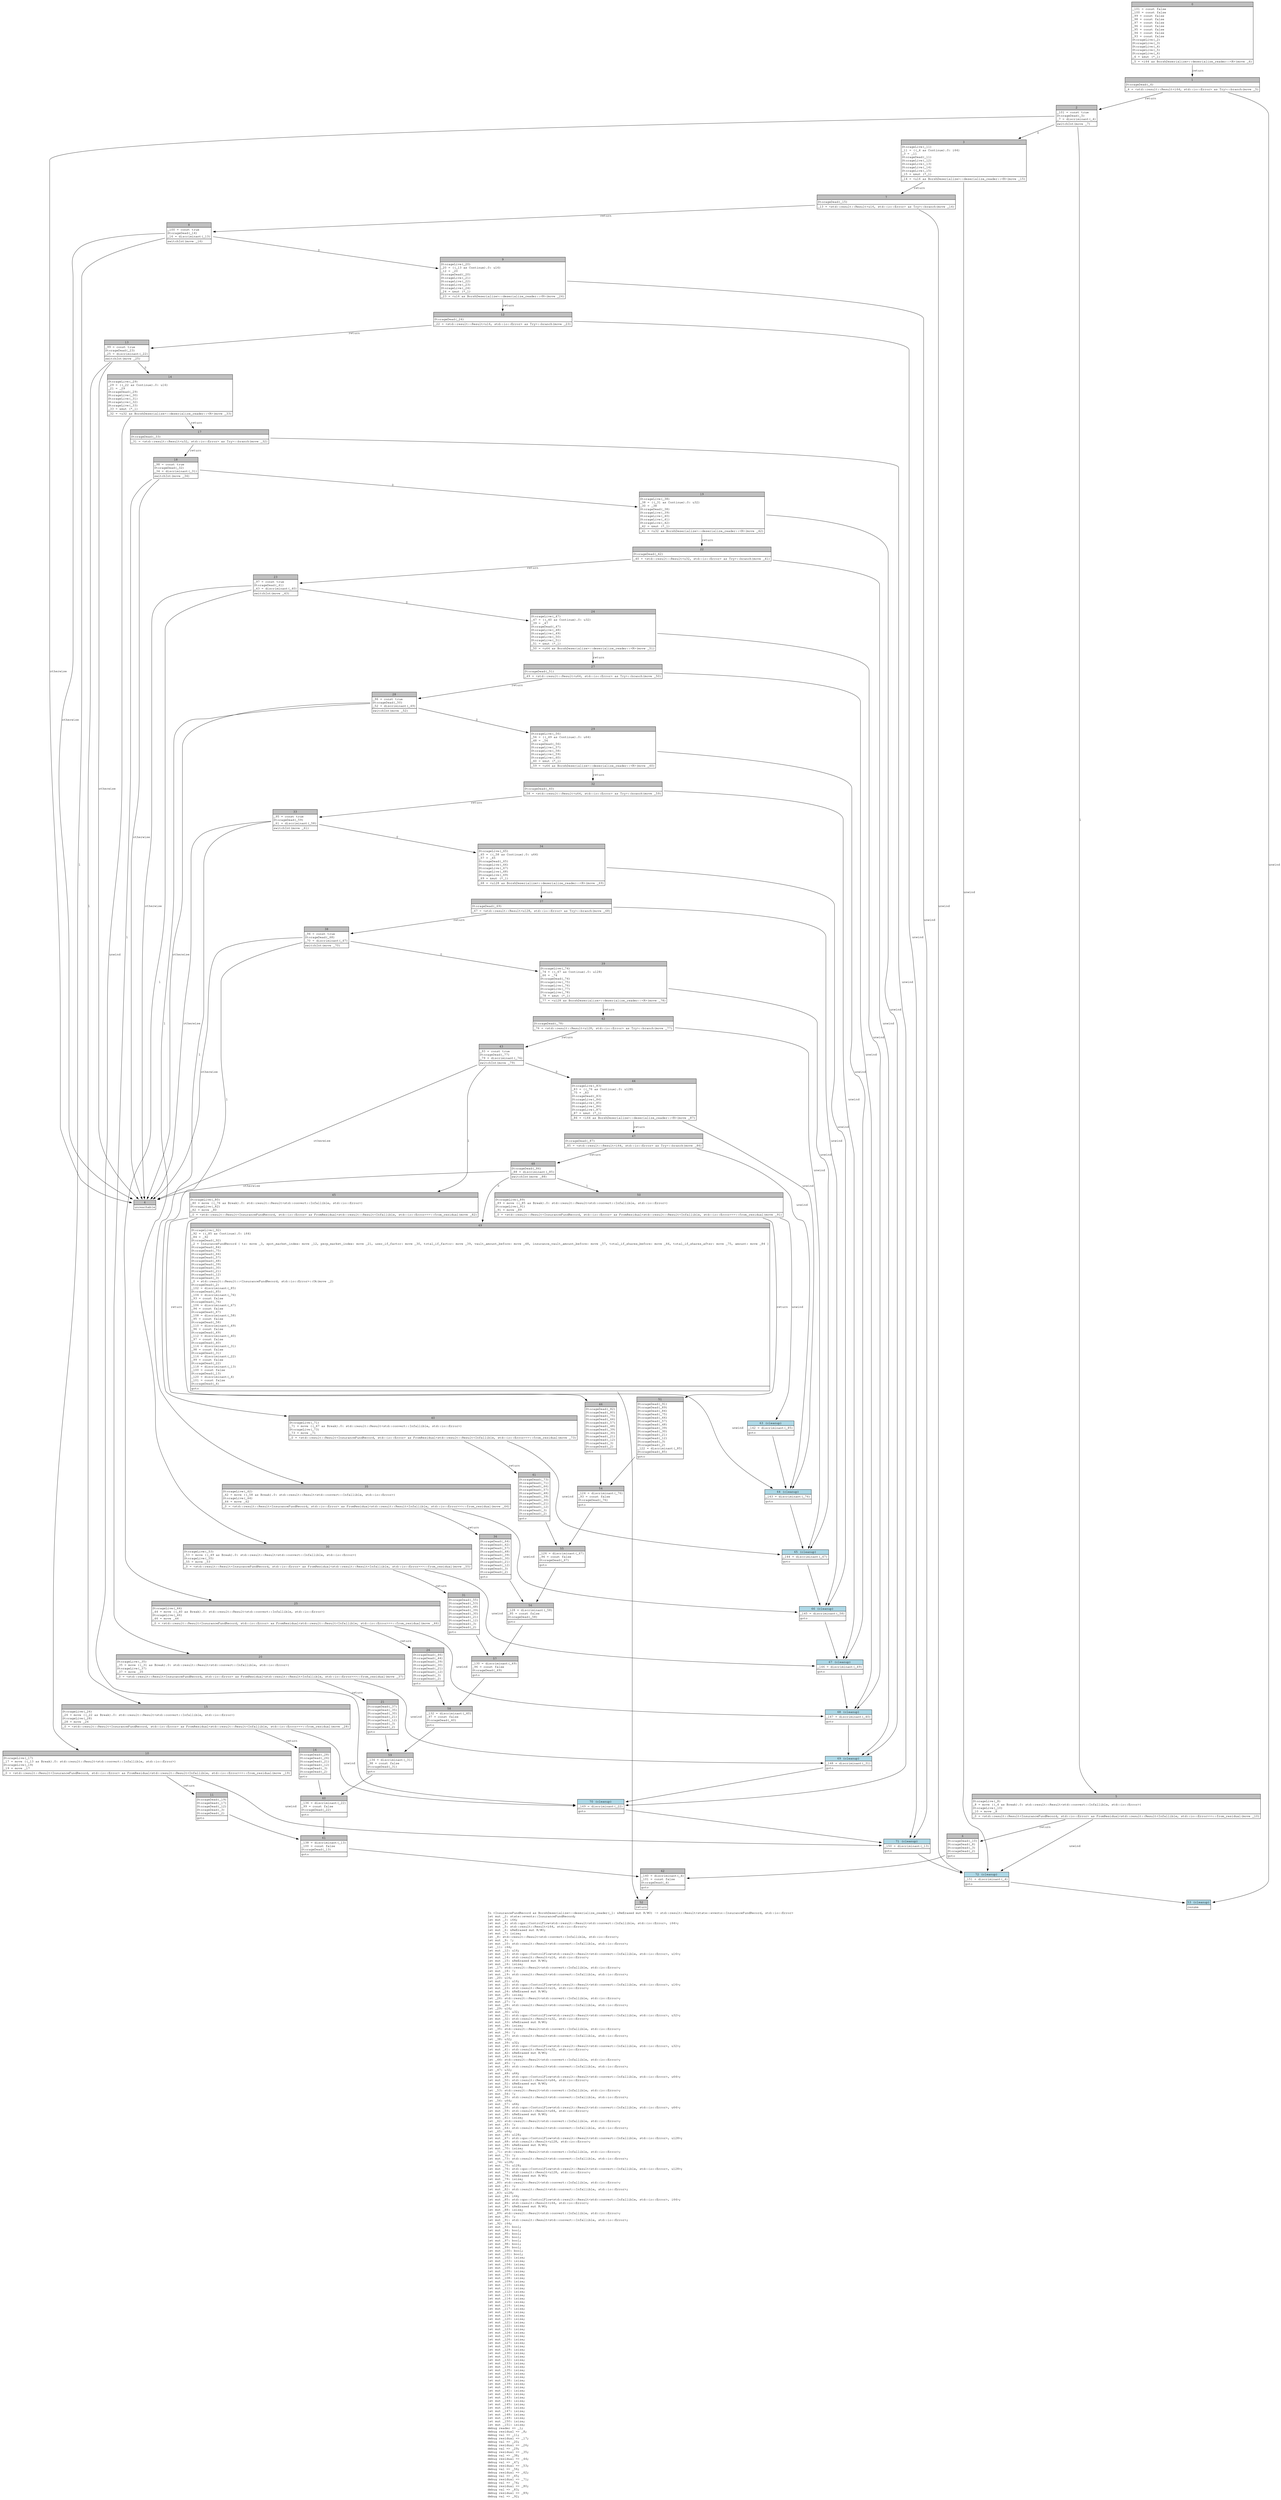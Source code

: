 digraph Mir_0_15913 {
    graph [fontname="Courier, monospace"];
    node [fontname="Courier, monospace"];
    edge [fontname="Courier, monospace"];
    label=<fn &lt;InsuranceFundRecord as BorshDeserialize&gt;::deserialize_reader(_1: &amp;ReErased mut R/#0) -&gt; std::result::Result&lt;state::events::InsuranceFundRecord, std::io::Error&gt;<br align="left"/>let mut _2: state::events::InsuranceFundRecord;<br align="left"/>let mut _3: i64;<br align="left"/>let mut _4: std::ops::ControlFlow&lt;std::result::Result&lt;std::convert::Infallible, std::io::Error&gt;, i64&gt;;<br align="left"/>let mut _5: std::result::Result&lt;i64, std::io::Error&gt;;<br align="left"/>let mut _6: &amp;ReErased mut R/#0;<br align="left"/>let mut _7: isize;<br align="left"/>let _8: std::result::Result&lt;std::convert::Infallible, std::io::Error&gt;;<br align="left"/>let mut _9: !;<br align="left"/>let mut _10: std::result::Result&lt;std::convert::Infallible, std::io::Error&gt;;<br align="left"/>let _11: i64;<br align="left"/>let mut _12: u16;<br align="left"/>let mut _13: std::ops::ControlFlow&lt;std::result::Result&lt;std::convert::Infallible, std::io::Error&gt;, u16&gt;;<br align="left"/>let mut _14: std::result::Result&lt;u16, std::io::Error&gt;;<br align="left"/>let mut _15: &amp;ReErased mut R/#0;<br align="left"/>let mut _16: isize;<br align="left"/>let _17: std::result::Result&lt;std::convert::Infallible, std::io::Error&gt;;<br align="left"/>let mut _18: !;<br align="left"/>let mut _19: std::result::Result&lt;std::convert::Infallible, std::io::Error&gt;;<br align="left"/>let _20: u16;<br align="left"/>let mut _21: u16;<br align="left"/>let mut _22: std::ops::ControlFlow&lt;std::result::Result&lt;std::convert::Infallible, std::io::Error&gt;, u16&gt;;<br align="left"/>let mut _23: std::result::Result&lt;u16, std::io::Error&gt;;<br align="left"/>let mut _24: &amp;ReErased mut R/#0;<br align="left"/>let mut _25: isize;<br align="left"/>let _26: std::result::Result&lt;std::convert::Infallible, std::io::Error&gt;;<br align="left"/>let mut _27: !;<br align="left"/>let mut _28: std::result::Result&lt;std::convert::Infallible, std::io::Error&gt;;<br align="left"/>let _29: u16;<br align="left"/>let mut _30: u32;<br align="left"/>let mut _31: std::ops::ControlFlow&lt;std::result::Result&lt;std::convert::Infallible, std::io::Error&gt;, u32&gt;;<br align="left"/>let mut _32: std::result::Result&lt;u32, std::io::Error&gt;;<br align="left"/>let mut _33: &amp;ReErased mut R/#0;<br align="left"/>let mut _34: isize;<br align="left"/>let _35: std::result::Result&lt;std::convert::Infallible, std::io::Error&gt;;<br align="left"/>let mut _36: !;<br align="left"/>let mut _37: std::result::Result&lt;std::convert::Infallible, std::io::Error&gt;;<br align="left"/>let _38: u32;<br align="left"/>let mut _39: u32;<br align="left"/>let mut _40: std::ops::ControlFlow&lt;std::result::Result&lt;std::convert::Infallible, std::io::Error&gt;, u32&gt;;<br align="left"/>let mut _41: std::result::Result&lt;u32, std::io::Error&gt;;<br align="left"/>let mut _42: &amp;ReErased mut R/#0;<br align="left"/>let mut _43: isize;<br align="left"/>let _44: std::result::Result&lt;std::convert::Infallible, std::io::Error&gt;;<br align="left"/>let mut _45: !;<br align="left"/>let mut _46: std::result::Result&lt;std::convert::Infallible, std::io::Error&gt;;<br align="left"/>let _47: u32;<br align="left"/>let mut _48: u64;<br align="left"/>let mut _49: std::ops::ControlFlow&lt;std::result::Result&lt;std::convert::Infallible, std::io::Error&gt;, u64&gt;;<br align="left"/>let mut _50: std::result::Result&lt;u64, std::io::Error&gt;;<br align="left"/>let mut _51: &amp;ReErased mut R/#0;<br align="left"/>let mut _52: isize;<br align="left"/>let _53: std::result::Result&lt;std::convert::Infallible, std::io::Error&gt;;<br align="left"/>let mut _54: !;<br align="left"/>let mut _55: std::result::Result&lt;std::convert::Infallible, std::io::Error&gt;;<br align="left"/>let _56: u64;<br align="left"/>let mut _57: u64;<br align="left"/>let mut _58: std::ops::ControlFlow&lt;std::result::Result&lt;std::convert::Infallible, std::io::Error&gt;, u64&gt;;<br align="left"/>let mut _59: std::result::Result&lt;u64, std::io::Error&gt;;<br align="left"/>let mut _60: &amp;ReErased mut R/#0;<br align="left"/>let mut _61: isize;<br align="left"/>let _62: std::result::Result&lt;std::convert::Infallible, std::io::Error&gt;;<br align="left"/>let mut _63: !;<br align="left"/>let mut _64: std::result::Result&lt;std::convert::Infallible, std::io::Error&gt;;<br align="left"/>let _65: u64;<br align="left"/>let mut _66: u128;<br align="left"/>let mut _67: std::ops::ControlFlow&lt;std::result::Result&lt;std::convert::Infallible, std::io::Error&gt;, u128&gt;;<br align="left"/>let mut _68: std::result::Result&lt;u128, std::io::Error&gt;;<br align="left"/>let mut _69: &amp;ReErased mut R/#0;<br align="left"/>let mut _70: isize;<br align="left"/>let _71: std::result::Result&lt;std::convert::Infallible, std::io::Error&gt;;<br align="left"/>let mut _72: !;<br align="left"/>let mut _73: std::result::Result&lt;std::convert::Infallible, std::io::Error&gt;;<br align="left"/>let _74: u128;<br align="left"/>let mut _75: u128;<br align="left"/>let mut _76: std::ops::ControlFlow&lt;std::result::Result&lt;std::convert::Infallible, std::io::Error&gt;, u128&gt;;<br align="left"/>let mut _77: std::result::Result&lt;u128, std::io::Error&gt;;<br align="left"/>let mut _78: &amp;ReErased mut R/#0;<br align="left"/>let mut _79: isize;<br align="left"/>let _80: std::result::Result&lt;std::convert::Infallible, std::io::Error&gt;;<br align="left"/>let mut _81: !;<br align="left"/>let mut _82: std::result::Result&lt;std::convert::Infallible, std::io::Error&gt;;<br align="left"/>let _83: u128;<br align="left"/>let mut _84: i64;<br align="left"/>let mut _85: std::ops::ControlFlow&lt;std::result::Result&lt;std::convert::Infallible, std::io::Error&gt;, i64&gt;;<br align="left"/>let mut _86: std::result::Result&lt;i64, std::io::Error&gt;;<br align="left"/>let mut _87: &amp;ReErased mut R/#0;<br align="left"/>let mut _88: isize;<br align="left"/>let _89: std::result::Result&lt;std::convert::Infallible, std::io::Error&gt;;<br align="left"/>let mut _90: !;<br align="left"/>let mut _91: std::result::Result&lt;std::convert::Infallible, std::io::Error&gt;;<br align="left"/>let _92: i64;<br align="left"/>let mut _93: bool;<br align="left"/>let mut _94: bool;<br align="left"/>let mut _95: bool;<br align="left"/>let mut _96: bool;<br align="left"/>let mut _97: bool;<br align="left"/>let mut _98: bool;<br align="left"/>let mut _99: bool;<br align="left"/>let mut _100: bool;<br align="left"/>let mut _101: bool;<br align="left"/>let mut _102: isize;<br align="left"/>let mut _103: isize;<br align="left"/>let mut _104: isize;<br align="left"/>let mut _105: isize;<br align="left"/>let mut _106: isize;<br align="left"/>let mut _107: isize;<br align="left"/>let mut _108: isize;<br align="left"/>let mut _109: isize;<br align="left"/>let mut _110: isize;<br align="left"/>let mut _111: isize;<br align="left"/>let mut _112: isize;<br align="left"/>let mut _113: isize;<br align="left"/>let mut _114: isize;<br align="left"/>let mut _115: isize;<br align="left"/>let mut _116: isize;<br align="left"/>let mut _117: isize;<br align="left"/>let mut _118: isize;<br align="left"/>let mut _119: isize;<br align="left"/>let mut _120: isize;<br align="left"/>let mut _121: isize;<br align="left"/>let mut _122: isize;<br align="left"/>let mut _123: isize;<br align="left"/>let mut _124: isize;<br align="left"/>let mut _125: isize;<br align="left"/>let mut _126: isize;<br align="left"/>let mut _127: isize;<br align="left"/>let mut _128: isize;<br align="left"/>let mut _129: isize;<br align="left"/>let mut _130: isize;<br align="left"/>let mut _131: isize;<br align="left"/>let mut _132: isize;<br align="left"/>let mut _133: isize;<br align="left"/>let mut _134: isize;<br align="left"/>let mut _135: isize;<br align="left"/>let mut _136: isize;<br align="left"/>let mut _137: isize;<br align="left"/>let mut _138: isize;<br align="left"/>let mut _139: isize;<br align="left"/>let mut _140: isize;<br align="left"/>let mut _141: isize;<br align="left"/>let mut _142: isize;<br align="left"/>let mut _143: isize;<br align="left"/>let mut _144: isize;<br align="left"/>let mut _145: isize;<br align="left"/>let mut _146: isize;<br align="left"/>let mut _147: isize;<br align="left"/>let mut _148: isize;<br align="left"/>let mut _149: isize;<br align="left"/>let mut _150: isize;<br align="left"/>let mut _151: isize;<br align="left"/>debug reader =&gt; _1;<br align="left"/>debug residual =&gt; _8;<br align="left"/>debug val =&gt; _11;<br align="left"/>debug residual =&gt; _17;<br align="left"/>debug val =&gt; _20;<br align="left"/>debug residual =&gt; _26;<br align="left"/>debug val =&gt; _29;<br align="left"/>debug residual =&gt; _35;<br align="left"/>debug val =&gt; _38;<br align="left"/>debug residual =&gt; _44;<br align="left"/>debug val =&gt; _47;<br align="left"/>debug residual =&gt; _53;<br align="left"/>debug val =&gt; _56;<br align="left"/>debug residual =&gt; _62;<br align="left"/>debug val =&gt; _65;<br align="left"/>debug residual =&gt; _71;<br align="left"/>debug val =&gt; _74;<br align="left"/>debug residual =&gt; _80;<br align="left"/>debug val =&gt; _83;<br align="left"/>debug residual =&gt; _89;<br align="left"/>debug val =&gt; _92;<br align="left"/>>;
    bb0__0_15913 [shape="none", label=<<table border="0" cellborder="1" cellspacing="0"><tr><td bgcolor="gray" align="center" colspan="1">0</td></tr><tr><td align="left" balign="left">_101 = const false<br/>_100 = const false<br/>_99 = const false<br/>_98 = const false<br/>_97 = const false<br/>_96 = const false<br/>_95 = const false<br/>_94 = const false<br/>_93 = const false<br/>StorageLive(_2)<br/>StorageLive(_3)<br/>StorageLive(_4)<br/>StorageLive(_5)<br/>StorageLive(_6)<br/>_6 = &amp;mut (*_1)<br/></td></tr><tr><td align="left">_5 = &lt;i64 as BorshDeserialize&gt;::deserialize_reader::&lt;R&gt;(move _6)</td></tr></table>>];
    bb1__0_15913 [shape="none", label=<<table border="0" cellborder="1" cellspacing="0"><tr><td bgcolor="gray" align="center" colspan="1">1</td></tr><tr><td align="left" balign="left">StorageDead(_6)<br/></td></tr><tr><td align="left">_4 = &lt;std::result::Result&lt;i64, std::io::Error&gt; as Try&gt;::branch(move _5)</td></tr></table>>];
    bb2__0_15913 [shape="none", label=<<table border="0" cellborder="1" cellspacing="0"><tr><td bgcolor="gray" align="center" colspan="1">2</td></tr><tr><td align="left" balign="left">_101 = const true<br/>StorageDead(_5)<br/>_7 = discriminant(_4)<br/></td></tr><tr><td align="left">switchInt(move _7)</td></tr></table>>];
    bb3__0_15913 [shape="none", label=<<table border="0" cellborder="1" cellspacing="0"><tr><td bgcolor="gray" align="center" colspan="1">3</td></tr><tr><td align="left" balign="left">StorageLive(_11)<br/>_11 = ((_4 as Continue).0: i64)<br/>_3 = _11<br/>StorageDead(_11)<br/>StorageLive(_12)<br/>StorageLive(_13)<br/>StorageLive(_14)<br/>StorageLive(_15)<br/>_15 = &amp;mut (*_1)<br/></td></tr><tr><td align="left">_14 = &lt;u16 as BorshDeserialize&gt;::deserialize_reader::&lt;R&gt;(move _15)</td></tr></table>>];
    bb4__0_15913 [shape="none", label=<<table border="0" cellborder="1" cellspacing="0"><tr><td bgcolor="gray" align="center" colspan="1">4</td></tr><tr><td align="left">unreachable</td></tr></table>>];
    bb5__0_15913 [shape="none", label=<<table border="0" cellborder="1" cellspacing="0"><tr><td bgcolor="gray" align="center" colspan="1">5</td></tr><tr><td align="left" balign="left">StorageLive(_8)<br/>_8 = move ((_4 as Break).0: std::result::Result&lt;std::convert::Infallible, std::io::Error&gt;)<br/>StorageLive(_10)<br/>_10 = move _8<br/></td></tr><tr><td align="left">_0 = &lt;std::result::Result&lt;InsuranceFundRecord, std::io::Error&gt; as FromResidual&lt;std::result::Result&lt;Infallible, std::io::Error&gt;&gt;&gt;::from_residual(move _10)</td></tr></table>>];
    bb6__0_15913 [shape="none", label=<<table border="0" cellborder="1" cellspacing="0"><tr><td bgcolor="gray" align="center" colspan="1">6</td></tr><tr><td align="left" balign="left">StorageDead(_10)<br/>StorageDead(_8)<br/>StorageDead(_3)<br/>StorageDead(_2)<br/></td></tr><tr><td align="left">goto</td></tr></table>>];
    bb7__0_15913 [shape="none", label=<<table border="0" cellborder="1" cellspacing="0"><tr><td bgcolor="gray" align="center" colspan="1">7</td></tr><tr><td align="left" balign="left">StorageDead(_15)<br/></td></tr><tr><td align="left">_13 = &lt;std::result::Result&lt;u16, std::io::Error&gt; as Try&gt;::branch(move _14)</td></tr></table>>];
    bb8__0_15913 [shape="none", label=<<table border="0" cellborder="1" cellspacing="0"><tr><td bgcolor="gray" align="center" colspan="1">8</td></tr><tr><td align="left" balign="left">_100 = const true<br/>StorageDead(_14)<br/>_16 = discriminant(_13)<br/></td></tr><tr><td align="left">switchInt(move _16)</td></tr></table>>];
    bb9__0_15913 [shape="none", label=<<table border="0" cellborder="1" cellspacing="0"><tr><td bgcolor="gray" align="center" colspan="1">9</td></tr><tr><td align="left" balign="left">StorageLive(_20)<br/>_20 = ((_13 as Continue).0: u16)<br/>_12 = _20<br/>StorageDead(_20)<br/>StorageLive(_21)<br/>StorageLive(_22)<br/>StorageLive(_23)<br/>StorageLive(_24)<br/>_24 = &amp;mut (*_1)<br/></td></tr><tr><td align="left">_23 = &lt;u16 as BorshDeserialize&gt;::deserialize_reader::&lt;R&gt;(move _24)</td></tr></table>>];
    bb10__0_15913 [shape="none", label=<<table border="0" cellborder="1" cellspacing="0"><tr><td bgcolor="gray" align="center" colspan="1">10</td></tr><tr><td align="left" balign="left">StorageLive(_17)<br/>_17 = move ((_13 as Break).0: std::result::Result&lt;std::convert::Infallible, std::io::Error&gt;)<br/>StorageLive(_19)<br/>_19 = move _17<br/></td></tr><tr><td align="left">_0 = &lt;std::result::Result&lt;InsuranceFundRecord, std::io::Error&gt; as FromResidual&lt;std::result::Result&lt;Infallible, std::io::Error&gt;&gt;&gt;::from_residual(move _19)</td></tr></table>>];
    bb11__0_15913 [shape="none", label=<<table border="0" cellborder="1" cellspacing="0"><tr><td bgcolor="gray" align="center" colspan="1">11</td></tr><tr><td align="left" balign="left">StorageDead(_19)<br/>StorageDead(_17)<br/>StorageDead(_12)<br/>StorageDead(_3)<br/>StorageDead(_2)<br/></td></tr><tr><td align="left">goto</td></tr></table>>];
    bb12__0_15913 [shape="none", label=<<table border="0" cellborder="1" cellspacing="0"><tr><td bgcolor="gray" align="center" colspan="1">12</td></tr><tr><td align="left" balign="left">StorageDead(_24)<br/></td></tr><tr><td align="left">_22 = &lt;std::result::Result&lt;u16, std::io::Error&gt; as Try&gt;::branch(move _23)</td></tr></table>>];
    bb13__0_15913 [shape="none", label=<<table border="0" cellborder="1" cellspacing="0"><tr><td bgcolor="gray" align="center" colspan="1">13</td></tr><tr><td align="left" balign="left">_99 = const true<br/>StorageDead(_23)<br/>_25 = discriminant(_22)<br/></td></tr><tr><td align="left">switchInt(move _25)</td></tr></table>>];
    bb14__0_15913 [shape="none", label=<<table border="0" cellborder="1" cellspacing="0"><tr><td bgcolor="gray" align="center" colspan="1">14</td></tr><tr><td align="left" balign="left">StorageLive(_29)<br/>_29 = ((_22 as Continue).0: u16)<br/>_21 = _29<br/>StorageDead(_29)<br/>StorageLive(_30)<br/>StorageLive(_31)<br/>StorageLive(_32)<br/>StorageLive(_33)<br/>_33 = &amp;mut (*_1)<br/></td></tr><tr><td align="left">_32 = &lt;u32 as BorshDeserialize&gt;::deserialize_reader::&lt;R&gt;(move _33)</td></tr></table>>];
    bb15__0_15913 [shape="none", label=<<table border="0" cellborder="1" cellspacing="0"><tr><td bgcolor="gray" align="center" colspan="1">15</td></tr><tr><td align="left" balign="left">StorageLive(_26)<br/>_26 = move ((_22 as Break).0: std::result::Result&lt;std::convert::Infallible, std::io::Error&gt;)<br/>StorageLive(_28)<br/>_28 = move _26<br/></td></tr><tr><td align="left">_0 = &lt;std::result::Result&lt;InsuranceFundRecord, std::io::Error&gt; as FromResidual&lt;std::result::Result&lt;Infallible, std::io::Error&gt;&gt;&gt;::from_residual(move _28)</td></tr></table>>];
    bb16__0_15913 [shape="none", label=<<table border="0" cellborder="1" cellspacing="0"><tr><td bgcolor="gray" align="center" colspan="1">16</td></tr><tr><td align="left" balign="left">StorageDead(_28)<br/>StorageDead(_26)<br/>StorageDead(_21)<br/>StorageDead(_12)<br/>StorageDead(_3)<br/>StorageDead(_2)<br/></td></tr><tr><td align="left">goto</td></tr></table>>];
    bb17__0_15913 [shape="none", label=<<table border="0" cellborder="1" cellspacing="0"><tr><td bgcolor="gray" align="center" colspan="1">17</td></tr><tr><td align="left" balign="left">StorageDead(_33)<br/></td></tr><tr><td align="left">_31 = &lt;std::result::Result&lt;u32, std::io::Error&gt; as Try&gt;::branch(move _32)</td></tr></table>>];
    bb18__0_15913 [shape="none", label=<<table border="0" cellborder="1" cellspacing="0"><tr><td bgcolor="gray" align="center" colspan="1">18</td></tr><tr><td align="left" balign="left">_98 = const true<br/>StorageDead(_32)<br/>_34 = discriminant(_31)<br/></td></tr><tr><td align="left">switchInt(move _34)</td></tr></table>>];
    bb19__0_15913 [shape="none", label=<<table border="0" cellborder="1" cellspacing="0"><tr><td bgcolor="gray" align="center" colspan="1">19</td></tr><tr><td align="left" balign="left">StorageLive(_38)<br/>_38 = ((_31 as Continue).0: u32)<br/>_30 = _38<br/>StorageDead(_38)<br/>StorageLive(_39)<br/>StorageLive(_40)<br/>StorageLive(_41)<br/>StorageLive(_42)<br/>_42 = &amp;mut (*_1)<br/></td></tr><tr><td align="left">_41 = &lt;u32 as BorshDeserialize&gt;::deserialize_reader::&lt;R&gt;(move _42)</td></tr></table>>];
    bb20__0_15913 [shape="none", label=<<table border="0" cellborder="1" cellspacing="0"><tr><td bgcolor="gray" align="center" colspan="1">20</td></tr><tr><td align="left" balign="left">StorageLive(_35)<br/>_35 = move ((_31 as Break).0: std::result::Result&lt;std::convert::Infallible, std::io::Error&gt;)<br/>StorageLive(_37)<br/>_37 = move _35<br/></td></tr><tr><td align="left">_0 = &lt;std::result::Result&lt;InsuranceFundRecord, std::io::Error&gt; as FromResidual&lt;std::result::Result&lt;Infallible, std::io::Error&gt;&gt;&gt;::from_residual(move _37)</td></tr></table>>];
    bb21__0_15913 [shape="none", label=<<table border="0" cellborder="1" cellspacing="0"><tr><td bgcolor="gray" align="center" colspan="1">21</td></tr><tr><td align="left" balign="left">StorageDead(_37)<br/>StorageDead(_35)<br/>StorageDead(_30)<br/>StorageDead(_21)<br/>StorageDead(_12)<br/>StorageDead(_3)<br/>StorageDead(_2)<br/></td></tr><tr><td align="left">goto</td></tr></table>>];
    bb22__0_15913 [shape="none", label=<<table border="0" cellborder="1" cellspacing="0"><tr><td bgcolor="gray" align="center" colspan="1">22</td></tr><tr><td align="left" balign="left">StorageDead(_42)<br/></td></tr><tr><td align="left">_40 = &lt;std::result::Result&lt;u32, std::io::Error&gt; as Try&gt;::branch(move _41)</td></tr></table>>];
    bb23__0_15913 [shape="none", label=<<table border="0" cellborder="1" cellspacing="0"><tr><td bgcolor="gray" align="center" colspan="1">23</td></tr><tr><td align="left" balign="left">_97 = const true<br/>StorageDead(_41)<br/>_43 = discriminant(_40)<br/></td></tr><tr><td align="left">switchInt(move _43)</td></tr></table>>];
    bb24__0_15913 [shape="none", label=<<table border="0" cellborder="1" cellspacing="0"><tr><td bgcolor="gray" align="center" colspan="1">24</td></tr><tr><td align="left" balign="left">StorageLive(_47)<br/>_47 = ((_40 as Continue).0: u32)<br/>_39 = _47<br/>StorageDead(_47)<br/>StorageLive(_48)<br/>StorageLive(_49)<br/>StorageLive(_50)<br/>StorageLive(_51)<br/>_51 = &amp;mut (*_1)<br/></td></tr><tr><td align="left">_50 = &lt;u64 as BorshDeserialize&gt;::deserialize_reader::&lt;R&gt;(move _51)</td></tr></table>>];
    bb25__0_15913 [shape="none", label=<<table border="0" cellborder="1" cellspacing="0"><tr><td bgcolor="gray" align="center" colspan="1">25</td></tr><tr><td align="left" balign="left">StorageLive(_44)<br/>_44 = move ((_40 as Break).0: std::result::Result&lt;std::convert::Infallible, std::io::Error&gt;)<br/>StorageLive(_46)<br/>_46 = move _44<br/></td></tr><tr><td align="left">_0 = &lt;std::result::Result&lt;InsuranceFundRecord, std::io::Error&gt; as FromResidual&lt;std::result::Result&lt;Infallible, std::io::Error&gt;&gt;&gt;::from_residual(move _46)</td></tr></table>>];
    bb26__0_15913 [shape="none", label=<<table border="0" cellborder="1" cellspacing="0"><tr><td bgcolor="gray" align="center" colspan="1">26</td></tr><tr><td align="left" balign="left">StorageDead(_46)<br/>StorageDead(_44)<br/>StorageDead(_39)<br/>StorageDead(_30)<br/>StorageDead(_21)<br/>StorageDead(_12)<br/>StorageDead(_3)<br/>StorageDead(_2)<br/></td></tr><tr><td align="left">goto</td></tr></table>>];
    bb27__0_15913 [shape="none", label=<<table border="0" cellborder="1" cellspacing="0"><tr><td bgcolor="gray" align="center" colspan="1">27</td></tr><tr><td align="left" balign="left">StorageDead(_51)<br/></td></tr><tr><td align="left">_49 = &lt;std::result::Result&lt;u64, std::io::Error&gt; as Try&gt;::branch(move _50)</td></tr></table>>];
    bb28__0_15913 [shape="none", label=<<table border="0" cellborder="1" cellspacing="0"><tr><td bgcolor="gray" align="center" colspan="1">28</td></tr><tr><td align="left" balign="left">_96 = const true<br/>StorageDead(_50)<br/>_52 = discriminant(_49)<br/></td></tr><tr><td align="left">switchInt(move _52)</td></tr></table>>];
    bb29__0_15913 [shape="none", label=<<table border="0" cellborder="1" cellspacing="0"><tr><td bgcolor="gray" align="center" colspan="1">29</td></tr><tr><td align="left" balign="left">StorageLive(_56)<br/>_56 = ((_49 as Continue).0: u64)<br/>_48 = _56<br/>StorageDead(_56)<br/>StorageLive(_57)<br/>StorageLive(_58)<br/>StorageLive(_59)<br/>StorageLive(_60)<br/>_60 = &amp;mut (*_1)<br/></td></tr><tr><td align="left">_59 = &lt;u64 as BorshDeserialize&gt;::deserialize_reader::&lt;R&gt;(move _60)</td></tr></table>>];
    bb30__0_15913 [shape="none", label=<<table border="0" cellborder="1" cellspacing="0"><tr><td bgcolor="gray" align="center" colspan="1">30</td></tr><tr><td align="left" balign="left">StorageLive(_53)<br/>_53 = move ((_49 as Break).0: std::result::Result&lt;std::convert::Infallible, std::io::Error&gt;)<br/>StorageLive(_55)<br/>_55 = move _53<br/></td></tr><tr><td align="left">_0 = &lt;std::result::Result&lt;InsuranceFundRecord, std::io::Error&gt; as FromResidual&lt;std::result::Result&lt;Infallible, std::io::Error&gt;&gt;&gt;::from_residual(move _55)</td></tr></table>>];
    bb31__0_15913 [shape="none", label=<<table border="0" cellborder="1" cellspacing="0"><tr><td bgcolor="gray" align="center" colspan="1">31</td></tr><tr><td align="left" balign="left">StorageDead(_55)<br/>StorageDead(_53)<br/>StorageDead(_48)<br/>StorageDead(_39)<br/>StorageDead(_30)<br/>StorageDead(_21)<br/>StorageDead(_12)<br/>StorageDead(_3)<br/>StorageDead(_2)<br/></td></tr><tr><td align="left">goto</td></tr></table>>];
    bb32__0_15913 [shape="none", label=<<table border="0" cellborder="1" cellspacing="0"><tr><td bgcolor="gray" align="center" colspan="1">32</td></tr><tr><td align="left" balign="left">StorageDead(_60)<br/></td></tr><tr><td align="left">_58 = &lt;std::result::Result&lt;u64, std::io::Error&gt; as Try&gt;::branch(move _59)</td></tr></table>>];
    bb33__0_15913 [shape="none", label=<<table border="0" cellborder="1" cellspacing="0"><tr><td bgcolor="gray" align="center" colspan="1">33</td></tr><tr><td align="left" balign="left">_95 = const true<br/>StorageDead(_59)<br/>_61 = discriminant(_58)<br/></td></tr><tr><td align="left">switchInt(move _61)</td></tr></table>>];
    bb34__0_15913 [shape="none", label=<<table border="0" cellborder="1" cellspacing="0"><tr><td bgcolor="gray" align="center" colspan="1">34</td></tr><tr><td align="left" balign="left">StorageLive(_65)<br/>_65 = ((_58 as Continue).0: u64)<br/>_57 = _65<br/>StorageDead(_65)<br/>StorageLive(_66)<br/>StorageLive(_67)<br/>StorageLive(_68)<br/>StorageLive(_69)<br/>_69 = &amp;mut (*_1)<br/></td></tr><tr><td align="left">_68 = &lt;u128 as BorshDeserialize&gt;::deserialize_reader::&lt;R&gt;(move _69)</td></tr></table>>];
    bb35__0_15913 [shape="none", label=<<table border="0" cellborder="1" cellspacing="0"><tr><td bgcolor="gray" align="center" colspan="1">35</td></tr><tr><td align="left" balign="left">StorageLive(_62)<br/>_62 = move ((_58 as Break).0: std::result::Result&lt;std::convert::Infallible, std::io::Error&gt;)<br/>StorageLive(_64)<br/>_64 = move _62<br/></td></tr><tr><td align="left">_0 = &lt;std::result::Result&lt;InsuranceFundRecord, std::io::Error&gt; as FromResidual&lt;std::result::Result&lt;Infallible, std::io::Error&gt;&gt;&gt;::from_residual(move _64)</td></tr></table>>];
    bb36__0_15913 [shape="none", label=<<table border="0" cellborder="1" cellspacing="0"><tr><td bgcolor="gray" align="center" colspan="1">36</td></tr><tr><td align="left" balign="left">StorageDead(_64)<br/>StorageDead(_62)<br/>StorageDead(_57)<br/>StorageDead(_48)<br/>StorageDead(_39)<br/>StorageDead(_30)<br/>StorageDead(_21)<br/>StorageDead(_12)<br/>StorageDead(_3)<br/>StorageDead(_2)<br/></td></tr><tr><td align="left">goto</td></tr></table>>];
    bb37__0_15913 [shape="none", label=<<table border="0" cellborder="1" cellspacing="0"><tr><td bgcolor="gray" align="center" colspan="1">37</td></tr><tr><td align="left" balign="left">StorageDead(_69)<br/></td></tr><tr><td align="left">_67 = &lt;std::result::Result&lt;u128, std::io::Error&gt; as Try&gt;::branch(move _68)</td></tr></table>>];
    bb38__0_15913 [shape="none", label=<<table border="0" cellborder="1" cellspacing="0"><tr><td bgcolor="gray" align="center" colspan="1">38</td></tr><tr><td align="left" balign="left">_94 = const true<br/>StorageDead(_68)<br/>_70 = discriminant(_67)<br/></td></tr><tr><td align="left">switchInt(move _70)</td></tr></table>>];
    bb39__0_15913 [shape="none", label=<<table border="0" cellborder="1" cellspacing="0"><tr><td bgcolor="gray" align="center" colspan="1">39</td></tr><tr><td align="left" balign="left">StorageLive(_74)<br/>_74 = ((_67 as Continue).0: u128)<br/>_66 = _74<br/>StorageDead(_74)<br/>StorageLive(_75)<br/>StorageLive(_76)<br/>StorageLive(_77)<br/>StorageLive(_78)<br/>_78 = &amp;mut (*_1)<br/></td></tr><tr><td align="left">_77 = &lt;u128 as BorshDeserialize&gt;::deserialize_reader::&lt;R&gt;(move _78)</td></tr></table>>];
    bb40__0_15913 [shape="none", label=<<table border="0" cellborder="1" cellspacing="0"><tr><td bgcolor="gray" align="center" colspan="1">40</td></tr><tr><td align="left" balign="left">StorageLive(_71)<br/>_71 = move ((_67 as Break).0: std::result::Result&lt;std::convert::Infallible, std::io::Error&gt;)<br/>StorageLive(_73)<br/>_73 = move _71<br/></td></tr><tr><td align="left">_0 = &lt;std::result::Result&lt;InsuranceFundRecord, std::io::Error&gt; as FromResidual&lt;std::result::Result&lt;Infallible, std::io::Error&gt;&gt;&gt;::from_residual(move _73)</td></tr></table>>];
    bb41__0_15913 [shape="none", label=<<table border="0" cellborder="1" cellspacing="0"><tr><td bgcolor="gray" align="center" colspan="1">41</td></tr><tr><td align="left" balign="left">StorageDead(_73)<br/>StorageDead(_71)<br/>StorageDead(_66)<br/>StorageDead(_57)<br/>StorageDead(_48)<br/>StorageDead(_39)<br/>StorageDead(_30)<br/>StorageDead(_21)<br/>StorageDead(_12)<br/>StorageDead(_3)<br/>StorageDead(_2)<br/></td></tr><tr><td align="left">goto</td></tr></table>>];
    bb42__0_15913 [shape="none", label=<<table border="0" cellborder="1" cellspacing="0"><tr><td bgcolor="gray" align="center" colspan="1">42</td></tr><tr><td align="left" balign="left">StorageDead(_78)<br/></td></tr><tr><td align="left">_76 = &lt;std::result::Result&lt;u128, std::io::Error&gt; as Try&gt;::branch(move _77)</td></tr></table>>];
    bb43__0_15913 [shape="none", label=<<table border="0" cellborder="1" cellspacing="0"><tr><td bgcolor="gray" align="center" colspan="1">43</td></tr><tr><td align="left" balign="left">_93 = const true<br/>StorageDead(_77)<br/>_79 = discriminant(_76)<br/></td></tr><tr><td align="left">switchInt(move _79)</td></tr></table>>];
    bb44__0_15913 [shape="none", label=<<table border="0" cellborder="1" cellspacing="0"><tr><td bgcolor="gray" align="center" colspan="1">44</td></tr><tr><td align="left" balign="left">StorageLive(_83)<br/>_83 = ((_76 as Continue).0: u128)<br/>_75 = _83<br/>StorageDead(_83)<br/>StorageLive(_84)<br/>StorageLive(_85)<br/>StorageLive(_86)<br/>StorageLive(_87)<br/>_87 = &amp;mut (*_1)<br/></td></tr><tr><td align="left">_86 = &lt;i64 as BorshDeserialize&gt;::deserialize_reader::&lt;R&gt;(move _87)</td></tr></table>>];
    bb45__0_15913 [shape="none", label=<<table border="0" cellborder="1" cellspacing="0"><tr><td bgcolor="gray" align="center" colspan="1">45</td></tr><tr><td align="left" balign="left">StorageLive(_80)<br/>_80 = move ((_76 as Break).0: std::result::Result&lt;std::convert::Infallible, std::io::Error&gt;)<br/>StorageLive(_82)<br/>_82 = move _80<br/></td></tr><tr><td align="left">_0 = &lt;std::result::Result&lt;InsuranceFundRecord, std::io::Error&gt; as FromResidual&lt;std::result::Result&lt;Infallible, std::io::Error&gt;&gt;&gt;::from_residual(move _82)</td></tr></table>>];
    bb46__0_15913 [shape="none", label=<<table border="0" cellborder="1" cellspacing="0"><tr><td bgcolor="gray" align="center" colspan="1">46</td></tr><tr><td align="left" balign="left">StorageDead(_82)<br/>StorageDead(_80)<br/>StorageDead(_75)<br/>StorageDead(_66)<br/>StorageDead(_57)<br/>StorageDead(_48)<br/>StorageDead(_39)<br/>StorageDead(_30)<br/>StorageDead(_21)<br/>StorageDead(_12)<br/>StorageDead(_3)<br/>StorageDead(_2)<br/></td></tr><tr><td align="left">goto</td></tr></table>>];
    bb47__0_15913 [shape="none", label=<<table border="0" cellborder="1" cellspacing="0"><tr><td bgcolor="gray" align="center" colspan="1">47</td></tr><tr><td align="left" balign="left">StorageDead(_87)<br/></td></tr><tr><td align="left">_85 = &lt;std::result::Result&lt;i64, std::io::Error&gt; as Try&gt;::branch(move _86)</td></tr></table>>];
    bb48__0_15913 [shape="none", label=<<table border="0" cellborder="1" cellspacing="0"><tr><td bgcolor="gray" align="center" colspan="1">48</td></tr><tr><td align="left" balign="left">StorageDead(_86)<br/>_88 = discriminant(_85)<br/></td></tr><tr><td align="left">switchInt(move _88)</td></tr></table>>];
    bb49__0_15913 [shape="none", label=<<table border="0" cellborder="1" cellspacing="0"><tr><td bgcolor="gray" align="center" colspan="1">49</td></tr><tr><td align="left" balign="left">StorageLive(_92)<br/>_92 = ((_85 as Continue).0: i64)<br/>_84 = _92<br/>StorageDead(_92)<br/>_2 = InsuranceFundRecord { ts: move _3, spot_market_index: move _12, perp_market_index: move _21, user_if_factor: move _30, total_if_factor: move _39, vault_amount_before: move _48, insurance_vault_amount_before: move _57, total_if_shares_before: move _66, total_if_shares_after: move _75, amount: move _84 }<br/>StorageDead(_84)<br/>StorageDead(_75)<br/>StorageDead(_66)<br/>StorageDead(_57)<br/>StorageDead(_48)<br/>StorageDead(_39)<br/>StorageDead(_30)<br/>StorageDead(_21)<br/>StorageDead(_12)<br/>StorageDead(_3)<br/>_0 = std::result::Result::&lt;InsuranceFundRecord, std::io::Error&gt;::Ok(move _2)<br/>StorageDead(_2)<br/>_102 = discriminant(_85)<br/>StorageDead(_85)<br/>_104 = discriminant(_76)<br/>_93 = const false<br/>StorageDead(_76)<br/>_106 = discriminant(_67)<br/>_94 = const false<br/>StorageDead(_67)<br/>_108 = discriminant(_58)<br/>_95 = const false<br/>StorageDead(_58)<br/>_110 = discriminant(_49)<br/>_96 = const false<br/>StorageDead(_49)<br/>_112 = discriminant(_40)<br/>_97 = const false<br/>StorageDead(_40)<br/>_114 = discriminant(_31)<br/>_98 = const false<br/>StorageDead(_31)<br/>_116 = discriminant(_22)<br/>_99 = const false<br/>StorageDead(_22)<br/>_118 = discriminant(_13)<br/>_100 = const false<br/>StorageDead(_13)<br/>_120 = discriminant(_4)<br/>_101 = const false<br/>StorageDead(_4)<br/></td></tr><tr><td align="left">goto</td></tr></table>>];
    bb50__0_15913 [shape="none", label=<<table border="0" cellborder="1" cellspacing="0"><tr><td bgcolor="gray" align="center" colspan="1">50</td></tr><tr><td align="left" balign="left">StorageLive(_89)<br/>_89 = move ((_85 as Break).0: std::result::Result&lt;std::convert::Infallible, std::io::Error&gt;)<br/>StorageLive(_91)<br/>_91 = move _89<br/></td></tr><tr><td align="left">_0 = &lt;std::result::Result&lt;InsuranceFundRecord, std::io::Error&gt; as FromResidual&lt;std::result::Result&lt;Infallible, std::io::Error&gt;&gt;&gt;::from_residual(move _91)</td></tr></table>>];
    bb51__0_15913 [shape="none", label=<<table border="0" cellborder="1" cellspacing="0"><tr><td bgcolor="gray" align="center" colspan="1">51</td></tr><tr><td align="left" balign="left">StorageDead(_91)<br/>StorageDead(_89)<br/>StorageDead(_84)<br/>StorageDead(_75)<br/>StorageDead(_66)<br/>StorageDead(_57)<br/>StorageDead(_48)<br/>StorageDead(_39)<br/>StorageDead(_30)<br/>StorageDead(_21)<br/>StorageDead(_12)<br/>StorageDead(_3)<br/>StorageDead(_2)<br/>_122 = discriminant(_85)<br/>StorageDead(_85)<br/></td></tr><tr><td align="left">goto</td></tr></table>>];
    bb52__0_15913 [shape="none", label=<<table border="0" cellborder="1" cellspacing="0"><tr><td bgcolor="gray" align="center" colspan="1">52</td></tr><tr><td align="left">return</td></tr></table>>];
    bb53__0_15913 [shape="none", label=<<table border="0" cellborder="1" cellspacing="0"><tr><td bgcolor="lightblue" align="center" colspan="1">53 (cleanup)</td></tr><tr><td align="left">resume</td></tr></table>>];
    bb54__0_15913 [shape="none", label=<<table border="0" cellborder="1" cellspacing="0"><tr><td bgcolor="gray" align="center" colspan="1">54</td></tr><tr><td align="left" balign="left">_124 = discriminant(_76)<br/>_93 = const false<br/>StorageDead(_76)<br/></td></tr><tr><td align="left">goto</td></tr></table>>];
    bb55__0_15913 [shape="none", label=<<table border="0" cellborder="1" cellspacing="0"><tr><td bgcolor="gray" align="center" colspan="1">55</td></tr><tr><td align="left" balign="left">_126 = discriminant(_67)<br/>_94 = const false<br/>StorageDead(_67)<br/></td></tr><tr><td align="left">goto</td></tr></table>>];
    bb56__0_15913 [shape="none", label=<<table border="0" cellborder="1" cellspacing="0"><tr><td bgcolor="gray" align="center" colspan="1">56</td></tr><tr><td align="left" balign="left">_128 = discriminant(_58)<br/>_95 = const false<br/>StorageDead(_58)<br/></td></tr><tr><td align="left">goto</td></tr></table>>];
    bb57__0_15913 [shape="none", label=<<table border="0" cellborder="1" cellspacing="0"><tr><td bgcolor="gray" align="center" colspan="1">57</td></tr><tr><td align="left" balign="left">_130 = discriminant(_49)<br/>_96 = const false<br/>StorageDead(_49)<br/></td></tr><tr><td align="left">goto</td></tr></table>>];
    bb58__0_15913 [shape="none", label=<<table border="0" cellborder="1" cellspacing="0"><tr><td bgcolor="gray" align="center" colspan="1">58</td></tr><tr><td align="left" balign="left">_132 = discriminant(_40)<br/>_97 = const false<br/>StorageDead(_40)<br/></td></tr><tr><td align="left">goto</td></tr></table>>];
    bb59__0_15913 [shape="none", label=<<table border="0" cellborder="1" cellspacing="0"><tr><td bgcolor="gray" align="center" colspan="1">59</td></tr><tr><td align="left" balign="left">_134 = discriminant(_31)<br/>_98 = const false<br/>StorageDead(_31)<br/></td></tr><tr><td align="left">goto</td></tr></table>>];
    bb60__0_15913 [shape="none", label=<<table border="0" cellborder="1" cellspacing="0"><tr><td bgcolor="gray" align="center" colspan="1">60</td></tr><tr><td align="left" balign="left">_136 = discriminant(_22)<br/>_99 = const false<br/>StorageDead(_22)<br/></td></tr><tr><td align="left">goto</td></tr></table>>];
    bb61__0_15913 [shape="none", label=<<table border="0" cellborder="1" cellspacing="0"><tr><td bgcolor="gray" align="center" colspan="1">61</td></tr><tr><td align="left" balign="left">_138 = discriminant(_13)<br/>_100 = const false<br/>StorageDead(_13)<br/></td></tr><tr><td align="left">goto</td></tr></table>>];
    bb62__0_15913 [shape="none", label=<<table border="0" cellborder="1" cellspacing="0"><tr><td bgcolor="gray" align="center" colspan="1">62</td></tr><tr><td align="left" balign="left">_140 = discriminant(_4)<br/>_101 = const false<br/>StorageDead(_4)<br/></td></tr><tr><td align="left">goto</td></tr></table>>];
    bb63__0_15913 [shape="none", label=<<table border="0" cellborder="1" cellspacing="0"><tr><td bgcolor="lightblue" align="center" colspan="1">63 (cleanup)</td></tr><tr><td align="left" balign="left">_142 = discriminant(_85)<br/></td></tr><tr><td align="left">goto</td></tr></table>>];
    bb64__0_15913 [shape="none", label=<<table border="0" cellborder="1" cellspacing="0"><tr><td bgcolor="lightblue" align="center" colspan="1">64 (cleanup)</td></tr><tr><td align="left" balign="left">_143 = discriminant(_76)<br/></td></tr><tr><td align="left">goto</td></tr></table>>];
    bb65__0_15913 [shape="none", label=<<table border="0" cellborder="1" cellspacing="0"><tr><td bgcolor="lightblue" align="center" colspan="1">65 (cleanup)</td></tr><tr><td align="left" balign="left">_144 = discriminant(_67)<br/></td></tr><tr><td align="left">goto</td></tr></table>>];
    bb66__0_15913 [shape="none", label=<<table border="0" cellborder="1" cellspacing="0"><tr><td bgcolor="lightblue" align="center" colspan="1">66 (cleanup)</td></tr><tr><td align="left" balign="left">_145 = discriminant(_58)<br/></td></tr><tr><td align="left">goto</td></tr></table>>];
    bb67__0_15913 [shape="none", label=<<table border="0" cellborder="1" cellspacing="0"><tr><td bgcolor="lightblue" align="center" colspan="1">67 (cleanup)</td></tr><tr><td align="left" balign="left">_146 = discriminant(_49)<br/></td></tr><tr><td align="left">goto</td></tr></table>>];
    bb68__0_15913 [shape="none", label=<<table border="0" cellborder="1" cellspacing="0"><tr><td bgcolor="lightblue" align="center" colspan="1">68 (cleanup)</td></tr><tr><td align="left" balign="left">_147 = discriminant(_40)<br/></td></tr><tr><td align="left">goto</td></tr></table>>];
    bb69__0_15913 [shape="none", label=<<table border="0" cellborder="1" cellspacing="0"><tr><td bgcolor="lightblue" align="center" colspan="1">69 (cleanup)</td></tr><tr><td align="left" balign="left">_148 = discriminant(_31)<br/></td></tr><tr><td align="left">goto</td></tr></table>>];
    bb70__0_15913 [shape="none", label=<<table border="0" cellborder="1" cellspacing="0"><tr><td bgcolor="lightblue" align="center" colspan="1">70 (cleanup)</td></tr><tr><td align="left" balign="left">_149 = discriminant(_22)<br/></td></tr><tr><td align="left">goto</td></tr></table>>];
    bb71__0_15913 [shape="none", label=<<table border="0" cellborder="1" cellspacing="0"><tr><td bgcolor="lightblue" align="center" colspan="1">71 (cleanup)</td></tr><tr><td align="left" balign="left">_150 = discriminant(_13)<br/></td></tr><tr><td align="left">goto</td></tr></table>>];
    bb72__0_15913 [shape="none", label=<<table border="0" cellborder="1" cellspacing="0"><tr><td bgcolor="lightblue" align="center" colspan="1">72 (cleanup)</td></tr><tr><td align="left" balign="left">_151 = discriminant(_4)<br/></td></tr><tr><td align="left">goto</td></tr></table>>];
    bb0__0_15913 -> bb1__0_15913 [label="return"];
    bb1__0_15913 -> bb2__0_15913 [label="return"];
    bb1__0_15913 -> bb53__0_15913 [label="unwind"];
    bb2__0_15913 -> bb3__0_15913 [label="0"];
    bb2__0_15913 -> bb5__0_15913 [label="1"];
    bb2__0_15913 -> bb4__0_15913 [label="otherwise"];
    bb3__0_15913 -> bb7__0_15913 [label="return"];
    bb3__0_15913 -> bb72__0_15913 [label="unwind"];
    bb5__0_15913 -> bb6__0_15913 [label="return"];
    bb5__0_15913 -> bb72__0_15913 [label="unwind"];
    bb6__0_15913 -> bb62__0_15913 [label=""];
    bb7__0_15913 -> bb8__0_15913 [label="return"];
    bb7__0_15913 -> bb72__0_15913 [label="unwind"];
    bb8__0_15913 -> bb9__0_15913 [label="0"];
    bb8__0_15913 -> bb10__0_15913 [label="1"];
    bb8__0_15913 -> bb4__0_15913 [label="otherwise"];
    bb9__0_15913 -> bb12__0_15913 [label="return"];
    bb9__0_15913 -> bb71__0_15913 [label="unwind"];
    bb10__0_15913 -> bb11__0_15913 [label="return"];
    bb10__0_15913 -> bb71__0_15913 [label="unwind"];
    bb11__0_15913 -> bb61__0_15913 [label=""];
    bb12__0_15913 -> bb13__0_15913 [label="return"];
    bb12__0_15913 -> bb71__0_15913 [label="unwind"];
    bb13__0_15913 -> bb14__0_15913 [label="0"];
    bb13__0_15913 -> bb15__0_15913 [label="1"];
    bb13__0_15913 -> bb4__0_15913 [label="otherwise"];
    bb14__0_15913 -> bb17__0_15913 [label="return"];
    bb14__0_15913 -> bb70__0_15913 [label="unwind"];
    bb15__0_15913 -> bb16__0_15913 [label="return"];
    bb15__0_15913 -> bb70__0_15913 [label="unwind"];
    bb16__0_15913 -> bb60__0_15913 [label=""];
    bb17__0_15913 -> bb18__0_15913 [label="return"];
    bb17__0_15913 -> bb70__0_15913 [label="unwind"];
    bb18__0_15913 -> bb19__0_15913 [label="0"];
    bb18__0_15913 -> bb20__0_15913 [label="1"];
    bb18__0_15913 -> bb4__0_15913 [label="otherwise"];
    bb19__0_15913 -> bb22__0_15913 [label="return"];
    bb19__0_15913 -> bb69__0_15913 [label="unwind"];
    bb20__0_15913 -> bb21__0_15913 [label="return"];
    bb20__0_15913 -> bb69__0_15913 [label="unwind"];
    bb21__0_15913 -> bb59__0_15913 [label=""];
    bb22__0_15913 -> bb23__0_15913 [label="return"];
    bb22__0_15913 -> bb69__0_15913 [label="unwind"];
    bb23__0_15913 -> bb24__0_15913 [label="0"];
    bb23__0_15913 -> bb25__0_15913 [label="1"];
    bb23__0_15913 -> bb4__0_15913 [label="otherwise"];
    bb24__0_15913 -> bb27__0_15913 [label="return"];
    bb24__0_15913 -> bb68__0_15913 [label="unwind"];
    bb25__0_15913 -> bb26__0_15913 [label="return"];
    bb25__0_15913 -> bb68__0_15913 [label="unwind"];
    bb26__0_15913 -> bb58__0_15913 [label=""];
    bb27__0_15913 -> bb28__0_15913 [label="return"];
    bb27__0_15913 -> bb68__0_15913 [label="unwind"];
    bb28__0_15913 -> bb29__0_15913 [label="0"];
    bb28__0_15913 -> bb30__0_15913 [label="1"];
    bb28__0_15913 -> bb4__0_15913 [label="otherwise"];
    bb29__0_15913 -> bb32__0_15913 [label="return"];
    bb29__0_15913 -> bb67__0_15913 [label="unwind"];
    bb30__0_15913 -> bb31__0_15913 [label="return"];
    bb30__0_15913 -> bb67__0_15913 [label="unwind"];
    bb31__0_15913 -> bb57__0_15913 [label=""];
    bb32__0_15913 -> bb33__0_15913 [label="return"];
    bb32__0_15913 -> bb67__0_15913 [label="unwind"];
    bb33__0_15913 -> bb34__0_15913 [label="0"];
    bb33__0_15913 -> bb35__0_15913 [label="1"];
    bb33__0_15913 -> bb4__0_15913 [label="otherwise"];
    bb34__0_15913 -> bb37__0_15913 [label="return"];
    bb34__0_15913 -> bb66__0_15913 [label="unwind"];
    bb35__0_15913 -> bb36__0_15913 [label="return"];
    bb35__0_15913 -> bb66__0_15913 [label="unwind"];
    bb36__0_15913 -> bb56__0_15913 [label=""];
    bb37__0_15913 -> bb38__0_15913 [label="return"];
    bb37__0_15913 -> bb66__0_15913 [label="unwind"];
    bb38__0_15913 -> bb39__0_15913 [label="0"];
    bb38__0_15913 -> bb40__0_15913 [label="1"];
    bb38__0_15913 -> bb4__0_15913 [label="otherwise"];
    bb39__0_15913 -> bb42__0_15913 [label="return"];
    bb39__0_15913 -> bb65__0_15913 [label="unwind"];
    bb40__0_15913 -> bb41__0_15913 [label="return"];
    bb40__0_15913 -> bb65__0_15913 [label="unwind"];
    bb41__0_15913 -> bb55__0_15913 [label=""];
    bb42__0_15913 -> bb43__0_15913 [label="return"];
    bb42__0_15913 -> bb65__0_15913 [label="unwind"];
    bb43__0_15913 -> bb44__0_15913 [label="0"];
    bb43__0_15913 -> bb45__0_15913 [label="1"];
    bb43__0_15913 -> bb4__0_15913 [label="otherwise"];
    bb44__0_15913 -> bb47__0_15913 [label="return"];
    bb44__0_15913 -> bb64__0_15913 [label="unwind"];
    bb45__0_15913 -> bb46__0_15913 [label="return"];
    bb45__0_15913 -> bb64__0_15913 [label="unwind"];
    bb46__0_15913 -> bb54__0_15913 [label=""];
    bb47__0_15913 -> bb48__0_15913 [label="return"];
    bb47__0_15913 -> bb64__0_15913 [label="unwind"];
    bb48__0_15913 -> bb49__0_15913 [label="0"];
    bb48__0_15913 -> bb50__0_15913 [label="1"];
    bb48__0_15913 -> bb4__0_15913 [label="otherwise"];
    bb49__0_15913 -> bb52__0_15913 [label=""];
    bb50__0_15913 -> bb51__0_15913 [label="return"];
    bb50__0_15913 -> bb63__0_15913 [label="unwind"];
    bb51__0_15913 -> bb54__0_15913 [label=""];
    bb54__0_15913 -> bb55__0_15913 [label=""];
    bb55__0_15913 -> bb56__0_15913 [label=""];
    bb56__0_15913 -> bb57__0_15913 [label=""];
    bb57__0_15913 -> bb58__0_15913 [label=""];
    bb58__0_15913 -> bb59__0_15913 [label=""];
    bb59__0_15913 -> bb60__0_15913 [label=""];
    bb60__0_15913 -> bb61__0_15913 [label=""];
    bb61__0_15913 -> bb62__0_15913 [label=""];
    bb62__0_15913 -> bb52__0_15913 [label=""];
    bb63__0_15913 -> bb64__0_15913 [label=""];
    bb64__0_15913 -> bb65__0_15913 [label=""];
    bb65__0_15913 -> bb66__0_15913 [label=""];
    bb66__0_15913 -> bb67__0_15913 [label=""];
    bb67__0_15913 -> bb68__0_15913 [label=""];
    bb68__0_15913 -> bb69__0_15913 [label=""];
    bb69__0_15913 -> bb70__0_15913 [label=""];
    bb70__0_15913 -> bb71__0_15913 [label=""];
    bb71__0_15913 -> bb72__0_15913 [label=""];
    bb72__0_15913 -> bb53__0_15913 [label=""];
}
